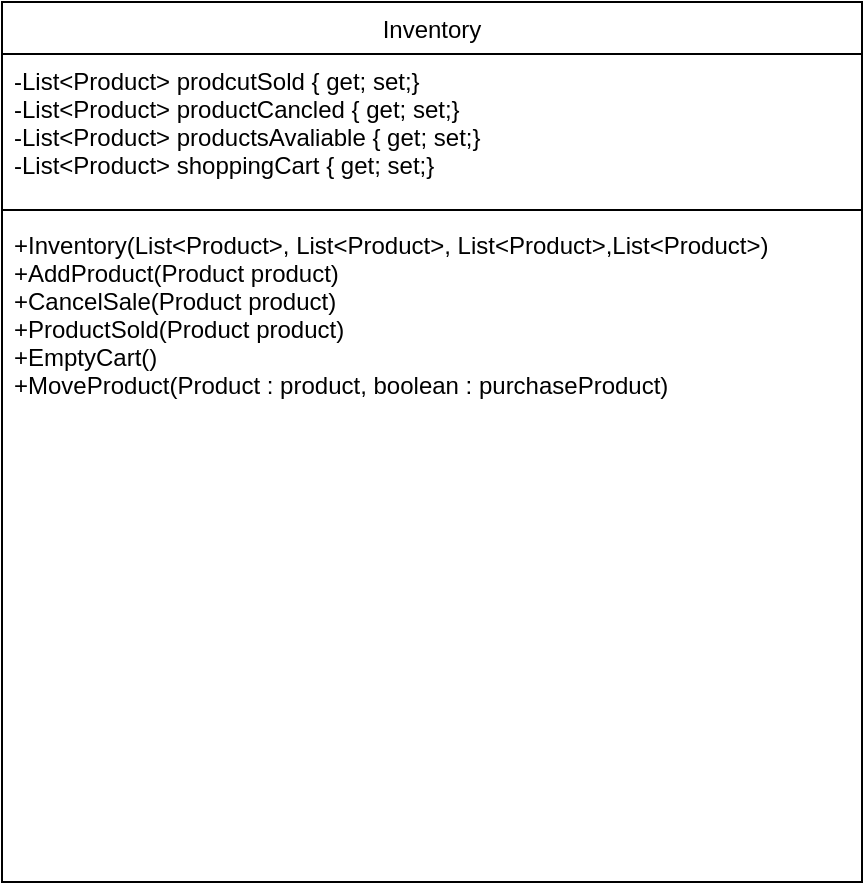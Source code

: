 <mxfile version="19.0.3" type="device"><diagram id="C5RBs43oDa-KdzZeNtuy" name="Page-1"><mxGraphModel dx="462" dy="2034" grid="1" gridSize="10" guides="1" tooltips="1" connect="1" arrows="1" fold="1" page="1" pageScale="1" pageWidth="827" pageHeight="1169" math="0" shadow="0"><root><mxCell id="WIyWlLk6GJQsqaUBKTNV-0"/><mxCell id="WIyWlLk6GJQsqaUBKTNV-1" parent="WIyWlLk6GJQsqaUBKTNV-0"/><mxCell id="I0pi9mN2T8fu1k_dyVpP-0" value="Inventory" style="swimlane;fontStyle=0;align=center;verticalAlign=top;childLayout=stackLayout;horizontal=1;startSize=26;horizontalStack=0;resizeParent=1;resizeLast=0;collapsible=1;marginBottom=0;rounded=0;shadow=0;strokeWidth=1;" vertex="1" parent="WIyWlLk6GJQsqaUBKTNV-1"><mxGeometry x="140" y="-30" width="430" height="440" as="geometry"><mxRectangle x="130" y="380" width="160" height="26" as="alternateBounds"/></mxGeometry></mxCell><mxCell id="I0pi9mN2T8fu1k_dyVpP-1" value="-List&lt;Product&gt; prodcutSold { get; set;}&#10;-List&lt;Product&gt; productCancled { get; set;}&#10;&#9;-List&lt;Product&gt; productsAvaliable { get; set;}&#10;-List&lt;Product&gt; shoppingCart { get; set;}&#10;" style="text;align=left;verticalAlign=top;spacingLeft=4;spacingRight=4;overflow=hidden;rotatable=0;points=[[0,0.5],[1,0.5]];portConstraint=eastwest;" vertex="1" parent="I0pi9mN2T8fu1k_dyVpP-0"><mxGeometry y="26" width="430" height="74" as="geometry"/></mxCell><mxCell id="I0pi9mN2T8fu1k_dyVpP-2" value="" style="line;html=1;strokeWidth=1;align=left;verticalAlign=middle;spacingTop=-1;spacingLeft=3;spacingRight=3;rotatable=0;labelPosition=right;points=[];portConstraint=eastwest;" vertex="1" parent="I0pi9mN2T8fu1k_dyVpP-0"><mxGeometry y="100" width="430" height="8" as="geometry"/></mxCell><mxCell id="I0pi9mN2T8fu1k_dyVpP-3" value="+Inventory(List&lt;Product&gt;, List&lt;Product&gt;, List&lt;Product&gt;,List&lt;Product&gt;)&#10;+AddProduct(Product product)&#10;+CancelSale(Product product)&#10;+ProductSold(Product product)&#10;+EmptyCart()&#10;+MoveProduct(Product : product, boolean : purchaseProduct)" style="text;align=left;verticalAlign=top;spacingLeft=4;spacingRight=4;overflow=hidden;rotatable=0;points=[[0,0.5],[1,0.5]];portConstraint=eastwest;" vertex="1" parent="I0pi9mN2T8fu1k_dyVpP-0"><mxGeometry y="108" width="430" height="332" as="geometry"/></mxCell></root></mxGraphModel></diagram></mxfile>
